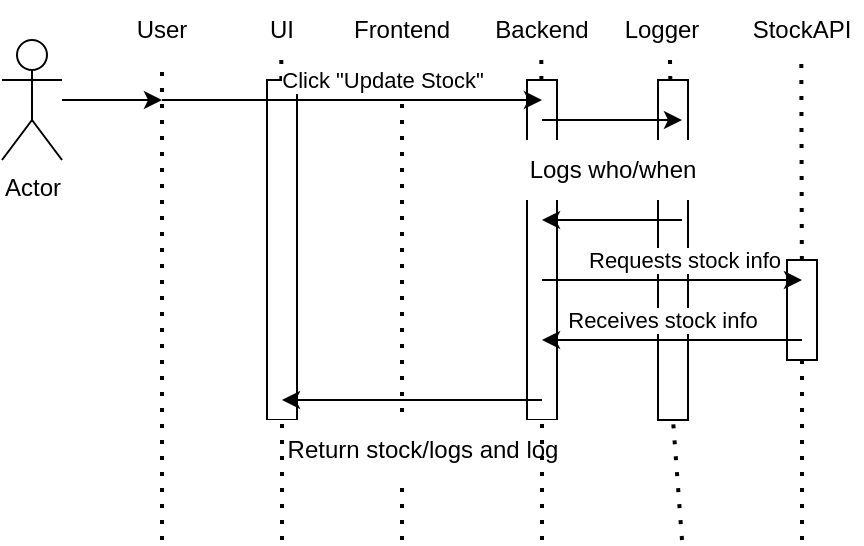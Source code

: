 <mxfile version="26.2.15">
  <diagram name="Page-1" id="2YBvvXClWsGukQMizWep">
    <mxGraphModel dx="1234" dy="883" grid="1" gridSize="10" guides="1" tooltips="1" connect="1" arrows="1" fold="1" page="1" pageScale="1" pageWidth="850" pageHeight="1100" math="0" shadow="0">
      <root>
        <mxCell id="0" />
        <mxCell id="1" parent="0" />
        <mxCell id="MN9-Ob1DP2OqOkynhmIQ-7" value="" style="rounded=0;whiteSpace=wrap;html=1;" vertex="1" parent="1">
          <mxGeometry x="222.5" y="110" width="15" height="170" as="geometry" />
        </mxCell>
        <mxCell id="MN9-Ob1DP2OqOkynhmIQ-5" value="" style="rounded=0;whiteSpace=wrap;html=1;" vertex="1" parent="1">
          <mxGeometry x="482.5" y="200" width="15" height="50" as="geometry" />
        </mxCell>
        <mxCell id="MN9-Ob1DP2OqOkynhmIQ-3" value="" style="rounded=0;whiteSpace=wrap;html=1;" vertex="1" parent="1">
          <mxGeometry x="418" y="110" width="15" height="170" as="geometry" />
        </mxCell>
        <mxCell id="MN9-Ob1DP2OqOkynhmIQ-1" value="" style="rounded=0;whiteSpace=wrap;html=1;" vertex="1" parent="1">
          <mxGeometry x="352.5" y="110" width="15" height="170" as="geometry" />
        </mxCell>
        <mxCell id="FJofUI5VU8rcYaHaU73I-6" value="Actor" style="shape=umlActor;verticalLabelPosition=bottom;verticalAlign=top;html=1;outlineConnect=0;" parent="1" vertex="1">
          <mxGeometry x="90" y="90" width="30" height="60" as="geometry" />
        </mxCell>
        <mxCell id="FJofUI5VU8rcYaHaU73I-8" value="User" style="text;html=1;align=center;verticalAlign=middle;whiteSpace=wrap;rounded=0;" parent="1" vertex="1">
          <mxGeometry x="140" y="70" width="60" height="30" as="geometry" />
        </mxCell>
        <mxCell id="FJofUI5VU8rcYaHaU73I-9" value="UI" style="text;html=1;align=center;verticalAlign=middle;whiteSpace=wrap;rounded=0;" parent="1" vertex="1">
          <mxGeometry x="200" y="70" width="60" height="30" as="geometry" />
        </mxCell>
        <mxCell id="FJofUI5VU8rcYaHaU73I-10" value="Frontend" style="text;html=1;align=center;verticalAlign=middle;whiteSpace=wrap;rounded=0;" parent="1" vertex="1">
          <mxGeometry x="260" y="70" width="60" height="30" as="geometry" />
        </mxCell>
        <mxCell id="FJofUI5VU8rcYaHaU73I-11" value="Logger" style="text;html=1;align=center;verticalAlign=middle;whiteSpace=wrap;rounded=0;" parent="1" vertex="1">
          <mxGeometry x="390" y="70" width="60" height="30" as="geometry" />
        </mxCell>
        <mxCell id="FJofUI5VU8rcYaHaU73I-12" value="Backend" style="text;html=1;align=center;verticalAlign=middle;whiteSpace=wrap;rounded=0;" parent="1" vertex="1">
          <mxGeometry x="330" y="70" width="60" height="30" as="geometry" />
        </mxCell>
        <mxCell id="FJofUI5VU8rcYaHaU73I-13" value="StockAPI" style="text;html=1;align=center;verticalAlign=middle;whiteSpace=wrap;rounded=0;" parent="1" vertex="1">
          <mxGeometry x="460" y="70" width="60" height="30" as="geometry" />
        </mxCell>
        <mxCell id="FJofUI5VU8rcYaHaU73I-14" value="" style="endArrow=none;dashed=1;html=1;dashPattern=1 3;strokeWidth=2;rounded=0;entryX=0.5;entryY=1;entryDx=0;entryDy=0;" parent="1" target="FJofUI5VU8rcYaHaU73I-8" edge="1">
          <mxGeometry width="50" height="50" relative="1" as="geometry">
            <mxPoint x="170" y="340" as="sourcePoint" />
            <mxPoint x="270" y="150" as="targetPoint" />
          </mxGeometry>
        </mxCell>
        <mxCell id="FJofUI5VU8rcYaHaU73I-15" value="" style="endArrow=none;dashed=1;html=1;dashPattern=1 3;strokeWidth=2;rounded=0;entryX=0.5;entryY=1;entryDx=0;entryDy=0;" parent="1" edge="1" source="MN9-Ob1DP2OqOkynhmIQ-7">
          <mxGeometry width="50" height="50" relative="1" as="geometry">
            <mxPoint x="230" y="340" as="sourcePoint" />
            <mxPoint x="229.66" y="100" as="targetPoint" />
          </mxGeometry>
        </mxCell>
        <mxCell id="FJofUI5VU8rcYaHaU73I-16" value="" style="endArrow=none;dashed=1;html=1;dashPattern=1 3;strokeWidth=2;rounded=0;entryX=0.5;entryY=1;entryDx=0;entryDy=0;" parent="1" edge="1">
          <mxGeometry width="50" height="50" relative="1" as="geometry">
            <mxPoint x="290" y="340" as="sourcePoint" />
            <mxPoint x="290" y="100" as="targetPoint" />
          </mxGeometry>
        </mxCell>
        <mxCell id="FJofUI5VU8rcYaHaU73I-17" value="" style="endArrow=none;dashed=1;html=1;dashPattern=1 3;strokeWidth=2;rounded=0;entryX=0.5;entryY=1;entryDx=0;entryDy=0;" parent="1" edge="1" source="MN9-Ob1DP2OqOkynhmIQ-5">
          <mxGeometry width="50" height="50" relative="1" as="geometry">
            <mxPoint x="490" y="340" as="sourcePoint" />
            <mxPoint x="489.66" y="100" as="targetPoint" />
          </mxGeometry>
        </mxCell>
        <mxCell id="FJofUI5VU8rcYaHaU73I-18" value="" style="endArrow=none;dashed=1;html=1;dashPattern=1 3;strokeWidth=2;rounded=0;entryX=0.5;entryY=1;entryDx=0;entryDy=0;" parent="1" edge="1" source="MN9-Ob1DP2OqOkynhmIQ-1">
          <mxGeometry width="50" height="50" relative="1" as="geometry">
            <mxPoint x="360" y="340" as="sourcePoint" />
            <mxPoint x="359.66" y="100" as="targetPoint" />
          </mxGeometry>
        </mxCell>
        <mxCell id="FJofUI5VU8rcYaHaU73I-20" value="" style="endArrow=none;dashed=1;html=1;dashPattern=1 3;strokeWidth=2;rounded=0;entryX=0.5;entryY=1;entryDx=0;entryDy=0;" parent="1" edge="1" source="MN9-Ob1DP2OqOkynhmIQ-3">
          <mxGeometry width="50" height="50" relative="1" as="geometry">
            <mxPoint x="430" y="340" as="sourcePoint" />
            <mxPoint x="424" y="100" as="targetPoint" />
          </mxGeometry>
        </mxCell>
        <mxCell id="FJofUI5VU8rcYaHaU73I-21" value="" style="endArrow=classic;html=1;rounded=0;" parent="1" edge="1">
          <mxGeometry width="50" height="50" relative="1" as="geometry">
            <mxPoint x="170" y="120" as="sourcePoint" />
            <mxPoint x="360" y="120" as="targetPoint" />
          </mxGeometry>
        </mxCell>
        <mxCell id="FJofUI5VU8rcYaHaU73I-22" value="Click &quot;Update Stock&quot;" style="edgeLabel;html=1;align=center;verticalAlign=middle;resizable=0;points=[];" parent="FJofUI5VU8rcYaHaU73I-21" vertex="1" connectable="0">
          <mxGeometry x="0.231" y="-3" relative="1" as="geometry">
            <mxPoint x="-7" y="-13" as="offset" />
          </mxGeometry>
        </mxCell>
        <mxCell id="FJofUI5VU8rcYaHaU73I-23" value="" style="endArrow=classic;html=1;rounded=0;" parent="1" edge="1">
          <mxGeometry width="50" height="50" relative="1" as="geometry">
            <mxPoint x="360" y="130" as="sourcePoint" />
            <mxPoint x="430" y="130" as="targetPoint" />
          </mxGeometry>
        </mxCell>
        <mxCell id="FJofUI5VU8rcYaHaU73I-24" value="" style="endArrow=classic;html=1;rounded=0;" parent="1" edge="1">
          <mxGeometry width="50" height="50" relative="1" as="geometry">
            <mxPoint x="430" y="180" as="sourcePoint" />
            <mxPoint x="360" y="180" as="targetPoint" />
          </mxGeometry>
        </mxCell>
        <mxCell id="FJofUI5VU8rcYaHaU73I-25" value="Logs who/when" style="text;html=1;align=center;verticalAlign=middle;resizable=0;points=[];autosize=1;strokeColor=none;fillColor=default;" parent="1" vertex="1">
          <mxGeometry x="340" y="140" width="110" height="30" as="geometry" />
        </mxCell>
        <mxCell id="FJofUI5VU8rcYaHaU73I-26" value="" style="endArrow=classic;html=1;rounded=0;" parent="1" edge="1">
          <mxGeometry width="50" height="50" relative="1" as="geometry">
            <mxPoint x="360" y="210" as="sourcePoint" />
            <mxPoint x="490" y="210" as="targetPoint" />
          </mxGeometry>
        </mxCell>
        <mxCell id="FJofUI5VU8rcYaHaU73I-27" value="Requests stock info" style="edgeLabel;html=1;align=center;verticalAlign=middle;resizable=0;points=[];" parent="FJofUI5VU8rcYaHaU73I-26" vertex="1" connectable="0">
          <mxGeometry x="0.284" y="1" relative="1" as="geometry">
            <mxPoint x="-13" y="-9" as="offset" />
          </mxGeometry>
        </mxCell>
        <mxCell id="FJofUI5VU8rcYaHaU73I-28" value="" style="endArrow=classic;html=1;rounded=0;" parent="1" edge="1">
          <mxGeometry width="50" height="50" relative="1" as="geometry">
            <mxPoint x="360" y="270" as="sourcePoint" />
            <mxPoint x="230" y="270" as="targetPoint" />
          </mxGeometry>
        </mxCell>
        <mxCell id="FJofUI5VU8rcYaHaU73I-29" value="" style="endArrow=classic;html=1;rounded=0;" parent="1" edge="1">
          <mxGeometry width="50" height="50" relative="1" as="geometry">
            <mxPoint x="490" y="240" as="sourcePoint" />
            <mxPoint x="360" y="240" as="targetPoint" />
          </mxGeometry>
        </mxCell>
        <mxCell id="FJofUI5VU8rcYaHaU73I-30" value="R&lt;span style=&quot;background-color: light-dark(#ffffff, var(--ge-dark-color, #121212)); color: light-dark(rgb(0, 0, 0), rgb(255, 255, 255));&quot;&gt;eceives stock info&lt;/span&gt;" style="edgeLabel;html=1;align=center;verticalAlign=middle;resizable=0;points=[];" parent="FJofUI5VU8rcYaHaU73I-29" vertex="1" connectable="0">
          <mxGeometry x="0.193" y="-1" relative="1" as="geometry">
            <mxPoint x="7" y="-9" as="offset" />
          </mxGeometry>
        </mxCell>
        <mxCell id="FJofUI5VU8rcYaHaU73I-31" value="Return stock/logs and log" style="text;html=1;align=center;verticalAlign=middle;resizable=0;points=[];autosize=1;strokeColor=none;fillColor=default;" parent="1" vertex="1">
          <mxGeometry x="220" y="280" width="160" height="30" as="geometry" />
        </mxCell>
        <mxCell id="FJofUI5VU8rcYaHaU73I-33" value="" style="endArrow=classic;html=1;rounded=0;" parent="1" source="FJofUI5VU8rcYaHaU73I-6" edge="1">
          <mxGeometry width="50" height="50" relative="1" as="geometry">
            <mxPoint x="90" y="260" as="sourcePoint" />
            <mxPoint x="170" y="120" as="targetPoint" />
          </mxGeometry>
        </mxCell>
        <mxCell id="MN9-Ob1DP2OqOkynhmIQ-2" value="" style="endArrow=none;dashed=1;html=1;dashPattern=1 3;strokeWidth=2;rounded=0;entryX=0.5;entryY=1;entryDx=0;entryDy=0;" edge="1" parent="1" target="MN9-Ob1DP2OqOkynhmIQ-1">
          <mxGeometry width="50" height="50" relative="1" as="geometry">
            <mxPoint x="360" y="340" as="sourcePoint" />
            <mxPoint x="359.66" y="100" as="targetPoint" />
          </mxGeometry>
        </mxCell>
        <mxCell id="MN9-Ob1DP2OqOkynhmIQ-4" value="" style="endArrow=none;dashed=1;html=1;dashPattern=1 3;strokeWidth=2;rounded=0;entryX=0.5;entryY=1;entryDx=0;entryDy=0;" edge="1" parent="1" target="MN9-Ob1DP2OqOkynhmIQ-3">
          <mxGeometry width="50" height="50" relative="1" as="geometry">
            <mxPoint x="430" y="340" as="sourcePoint" />
            <mxPoint x="424" y="100" as="targetPoint" />
          </mxGeometry>
        </mxCell>
        <mxCell id="MN9-Ob1DP2OqOkynhmIQ-6" value="" style="endArrow=none;dashed=1;html=1;dashPattern=1 3;strokeWidth=2;rounded=0;entryX=0.5;entryY=1;entryDx=0;entryDy=0;" edge="1" parent="1" target="MN9-Ob1DP2OqOkynhmIQ-5">
          <mxGeometry width="50" height="50" relative="1" as="geometry">
            <mxPoint x="490" y="340" as="sourcePoint" />
            <mxPoint x="489.66" y="100" as="targetPoint" />
          </mxGeometry>
        </mxCell>
        <mxCell id="MN9-Ob1DP2OqOkynhmIQ-9" value="" style="endArrow=none;dashed=1;html=1;dashPattern=1 3;strokeWidth=2;rounded=0;entryX=0.5;entryY=1;entryDx=0;entryDy=0;" edge="1" parent="1" target="MN9-Ob1DP2OqOkynhmIQ-7">
          <mxGeometry width="50" height="50" relative="1" as="geometry">
            <mxPoint x="230" y="340" as="sourcePoint" />
            <mxPoint x="229.66" y="100" as="targetPoint" />
          </mxGeometry>
        </mxCell>
      </root>
    </mxGraphModel>
  </diagram>
</mxfile>
